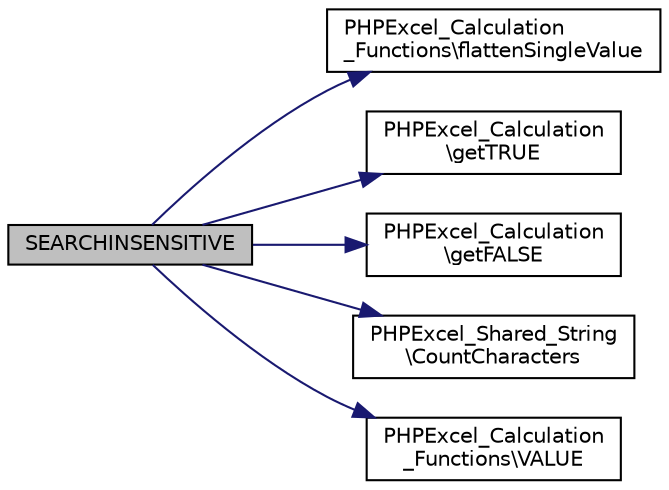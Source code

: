digraph "SEARCHINSENSITIVE"
{
  edge [fontname="Helvetica",fontsize="10",labelfontname="Helvetica",labelfontsize="10"];
  node [fontname="Helvetica",fontsize="10",shape=record];
  rankdir="LR";
  Node67 [label="SEARCHINSENSITIVE",height=0.2,width=0.4,color="black", fillcolor="grey75", style="filled", fontcolor="black"];
  Node67 -> Node68 [color="midnightblue",fontsize="10",style="solid",fontname="Helvetica"];
  Node68 [label="PHPExcel_Calculation\l_Functions\\flattenSingleValue",height=0.2,width=0.4,color="black", fillcolor="white", style="filled",URL="$class_p_h_p_excel___calculation___functions.html#acaf2a2e8a02edcc96314474aa06d8550"];
  Node67 -> Node69 [color="midnightblue",fontsize="10",style="solid",fontname="Helvetica"];
  Node69 [label="PHPExcel_Calculation\l\\getTRUE",height=0.2,width=0.4,color="black", fillcolor="white", style="filled",URL="$class_p_h_p_excel___calculation.html#aaef7ebd13f5494224915b6a5f131c94f"];
  Node67 -> Node70 [color="midnightblue",fontsize="10",style="solid",fontname="Helvetica"];
  Node70 [label="PHPExcel_Calculation\l\\getFALSE",height=0.2,width=0.4,color="black", fillcolor="white", style="filled",URL="$class_p_h_p_excel___calculation.html#a6994a8f693ca683db1d52e3b96f5b1b1"];
  Node67 -> Node71 [color="midnightblue",fontsize="10",style="solid",fontname="Helvetica"];
  Node71 [label="PHPExcel_Shared_String\l\\CountCharacters",height=0.2,width=0.4,color="black", fillcolor="white", style="filled",URL="$class_p_h_p_excel___shared___string.html#a23824c62b6aee1f2be9c1bb05ebe5c5d"];
  Node67 -> Node72 [color="midnightblue",fontsize="10",style="solid",fontname="Helvetica"];
  Node72 [label="PHPExcel_Calculation\l_Functions\\VALUE",height=0.2,width=0.4,color="black", fillcolor="white", style="filled",URL="$class_p_h_p_excel___calculation___functions.html#a2cc495b625ec296fd11527f968a37698"];
}
